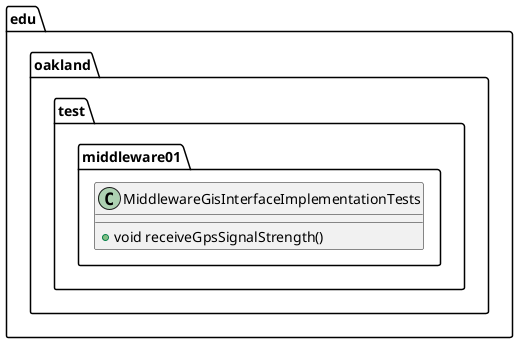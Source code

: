@startuml MiddlewareGisInterfaceImplementationTests

package edu.oakland.test.middleware01 {
  class MiddlewareGisInterfaceImplementationTests {
    + void receiveGpsSignalStrength()
  }
}

@enduml